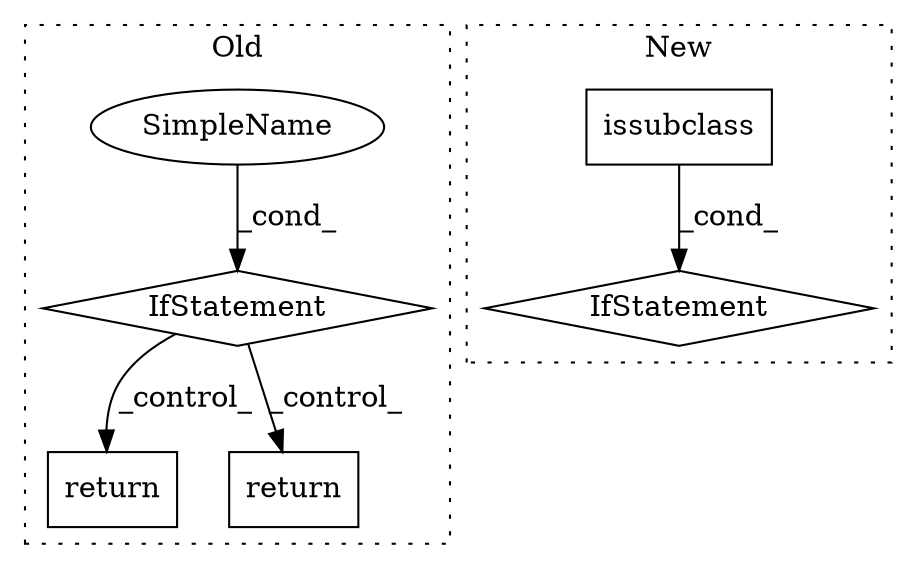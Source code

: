 digraph G {
subgraph cluster0 {
1 [label="return" a="41" s="3097" l="7" shape="box"];
4 [label="SimpleName" a="42" s="3079" l="6" shape="ellipse"];
5 [label="return" a="41" s="3126" l="7" shape="box"];
6 [label="IfStatement" a="25" s="3075,3085" l="4,2" shape="diamond"];
label = "Old";
style="dotted";
}
subgraph cluster1 {
2 [label="issubclass" a="32" s="3343,3365" l="11,1" shape="box"];
3 [label="IfStatement" a="25" s="3328,3407" l="4,2" shape="diamond"];
label = "New";
style="dotted";
}
2 -> 3 [label="_cond_"];
4 -> 6 [label="_cond_"];
6 -> 5 [label="_control_"];
6 -> 1 [label="_control_"];
}